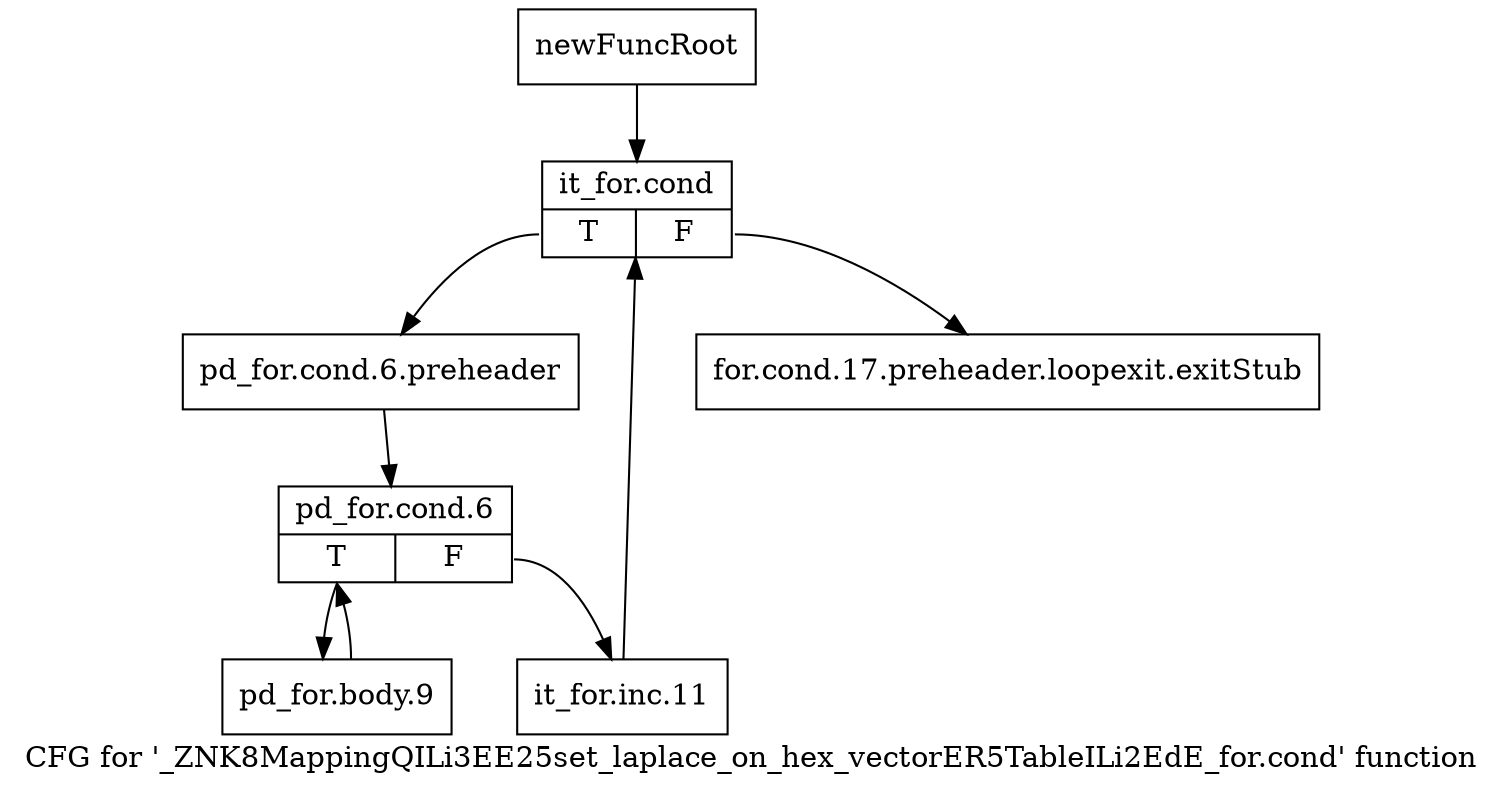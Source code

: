 digraph "CFG for '_ZNK8MappingQILi3EE25set_laplace_on_hex_vectorER5TableILi2EdE_for.cond' function" {
	label="CFG for '_ZNK8MappingQILi3EE25set_laplace_on_hex_vectorER5TableILi2EdE_for.cond' function";

	Node0x949f520 [shape=record,label="{newFuncRoot}"];
	Node0x949f520 -> Node0x949f5c0;
	Node0x949f570 [shape=record,label="{for.cond.17.preheader.loopexit.exitStub}"];
	Node0x949f5c0 [shape=record,label="{it_for.cond|{<s0>T|<s1>F}}"];
	Node0x949f5c0:s0 -> Node0x949f610;
	Node0x949f5c0:s1 -> Node0x949f570;
	Node0x949f610 [shape=record,label="{pd_for.cond.6.preheader}"];
	Node0x949f610 -> Node0x949f660;
	Node0x949f660 [shape=record,label="{pd_for.cond.6|{<s0>T|<s1>F}}"];
	Node0x949f660:s0 -> Node0x949f700;
	Node0x949f660:s1 -> Node0x949f6b0;
	Node0x949f6b0 [shape=record,label="{it_for.inc.11}"];
	Node0x949f6b0 -> Node0x949f5c0;
	Node0x949f700 [shape=record,label="{pd_for.body.9}"];
	Node0x949f700 -> Node0x949f660;
}
